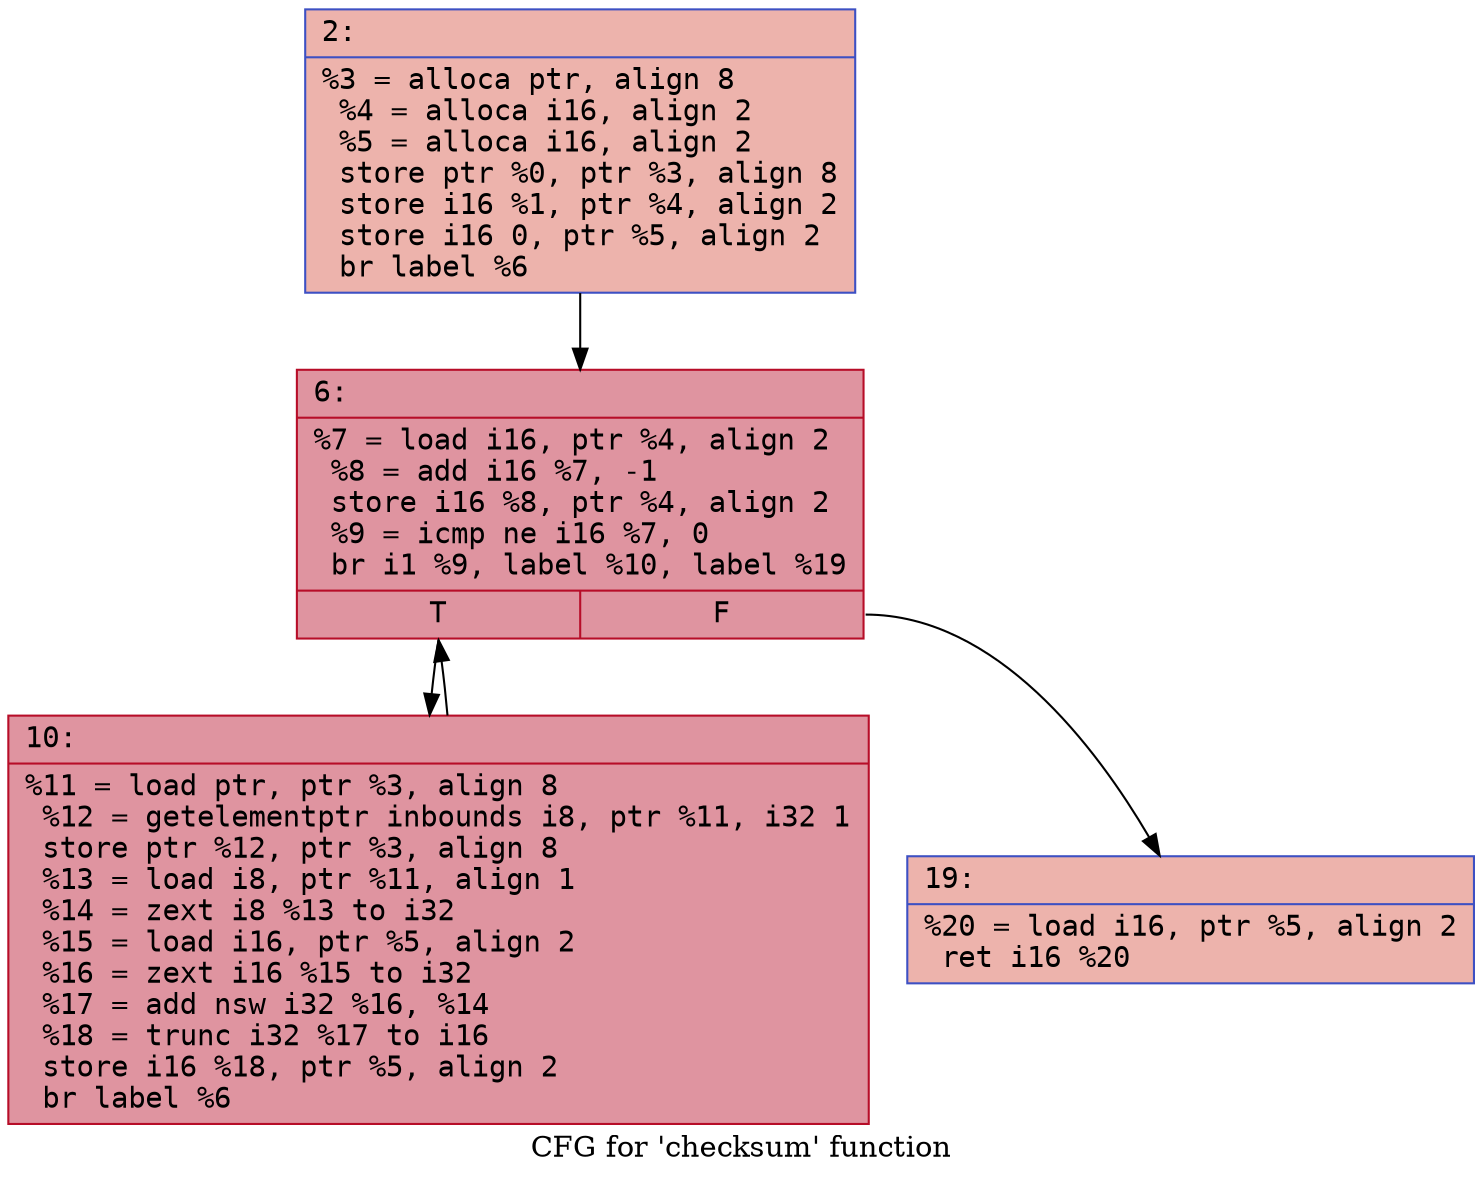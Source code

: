 digraph "CFG for 'checksum' function" {
	label="CFG for 'checksum' function";

	Node0x600000307110 [shape=record,color="#3d50c3ff", style=filled, fillcolor="#d6524470" fontname="Courier",label="{2:\l|  %3 = alloca ptr, align 8\l  %4 = alloca i16, align 2\l  %5 = alloca i16, align 2\l  store ptr %0, ptr %3, align 8\l  store i16 %1, ptr %4, align 2\l  store i16 0, ptr %5, align 2\l  br label %6\l}"];
	Node0x600000307110 -> Node0x600000307160[tooltip="2 -> 6\nProbability 100.00%" ];
	Node0x600000307160 [shape=record,color="#b70d28ff", style=filled, fillcolor="#b70d2870" fontname="Courier",label="{6:\l|  %7 = load i16, ptr %4, align 2\l  %8 = add i16 %7, -1\l  store i16 %8, ptr %4, align 2\l  %9 = icmp ne i16 %7, 0\l  br i1 %9, label %10, label %19\l|{<s0>T|<s1>F}}"];
	Node0x600000307160:s0 -> Node0x6000003071b0[tooltip="6 -> 10\nProbability 96.88%" ];
	Node0x600000307160:s1 -> Node0x600000307200[tooltip="6 -> 19\nProbability 3.12%" ];
	Node0x6000003071b0 [shape=record,color="#b70d28ff", style=filled, fillcolor="#b70d2870" fontname="Courier",label="{10:\l|  %11 = load ptr, ptr %3, align 8\l  %12 = getelementptr inbounds i8, ptr %11, i32 1\l  store ptr %12, ptr %3, align 8\l  %13 = load i8, ptr %11, align 1\l  %14 = zext i8 %13 to i32\l  %15 = load i16, ptr %5, align 2\l  %16 = zext i16 %15 to i32\l  %17 = add nsw i32 %16, %14\l  %18 = trunc i32 %17 to i16\l  store i16 %18, ptr %5, align 2\l  br label %6\l}"];
	Node0x6000003071b0 -> Node0x600000307160[tooltip="10 -> 6\nProbability 100.00%" ];
	Node0x600000307200 [shape=record,color="#3d50c3ff", style=filled, fillcolor="#d6524470" fontname="Courier",label="{19:\l|  %20 = load i16, ptr %5, align 2\l  ret i16 %20\l}"];
}

